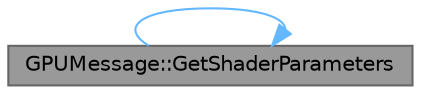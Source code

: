 digraph "GPUMessage::GetShaderParameters"
{
 // INTERACTIVE_SVG=YES
 // LATEX_PDF_SIZE
  bgcolor="transparent";
  edge [fontname=Helvetica,fontsize=10,labelfontname=Helvetica,labelfontsize=10];
  node [fontname=Helvetica,fontsize=10,shape=box,height=0.2,width=0.4];
  rankdir="LR";
  Node1 [id="Node000001",label="GPUMessage::GetShaderParameters",height=0.2,width=0.4,color="gray40", fillcolor="grey60", style="filled", fontcolor="black",tooltip="Returns the shader parameters for the active GPU_MESSAGE_SCOPE."];
  Node1 -> Node1 [id="edge1_Node000001_Node000001",color="steelblue1",style="solid",tooltip=" "];
}
